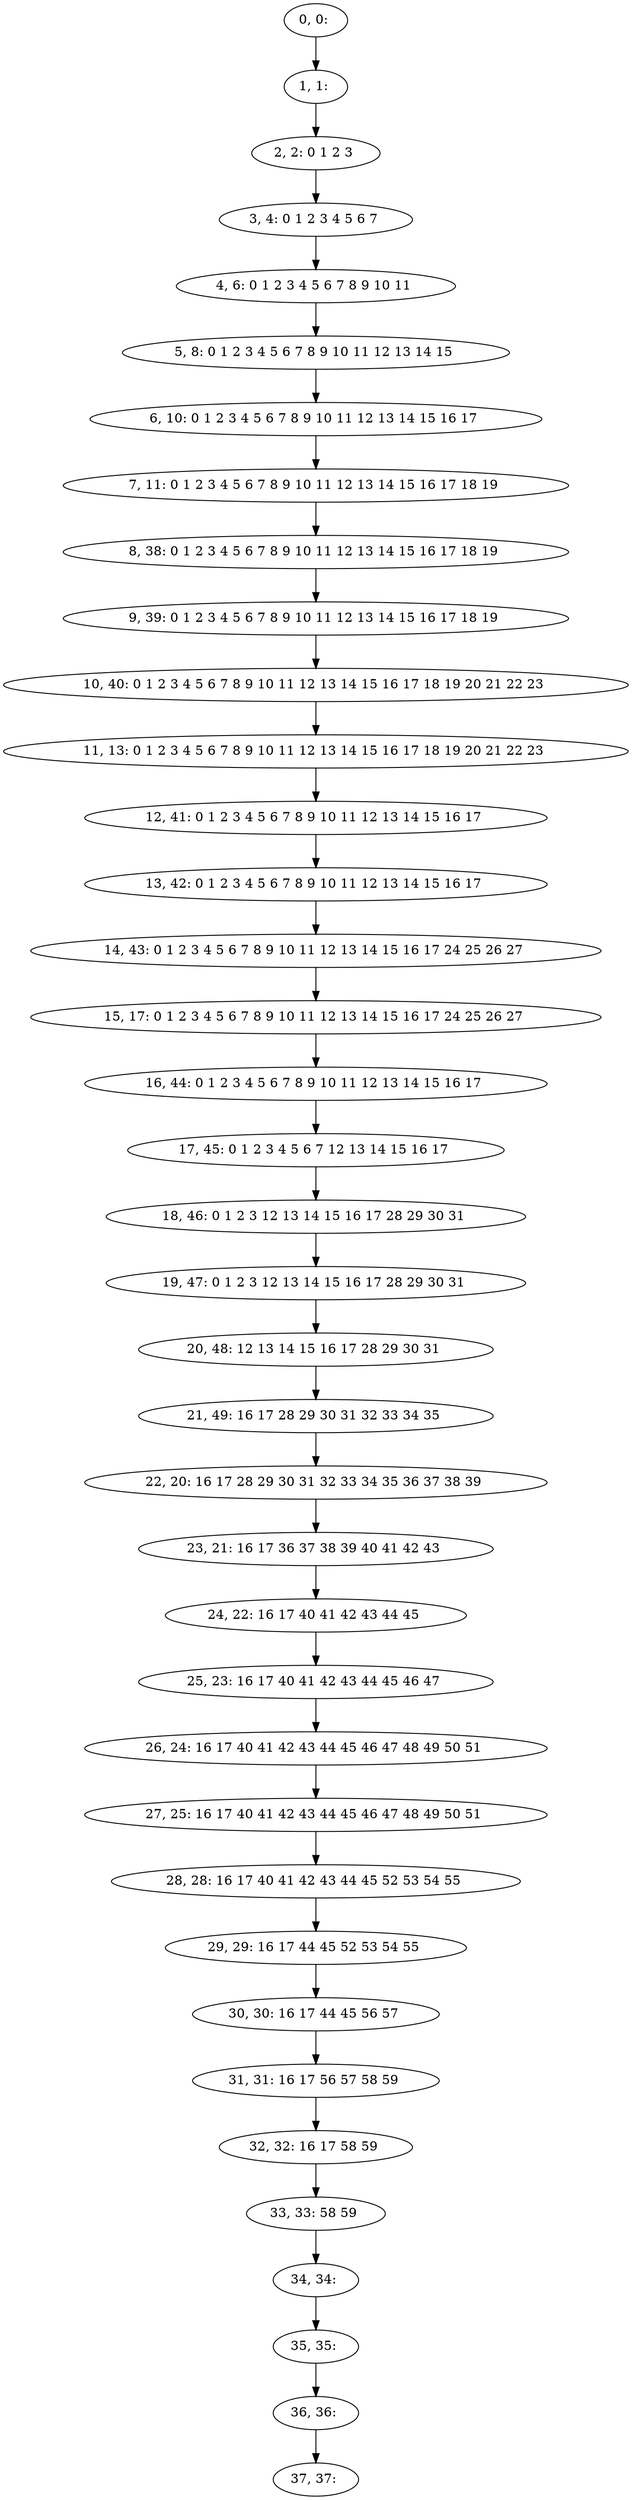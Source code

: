 digraph G {
0[label="0, 0: "];
1[label="1, 1: "];
2[label="2, 2: 0 1 2 3 "];
3[label="3, 4: 0 1 2 3 4 5 6 7 "];
4[label="4, 6: 0 1 2 3 4 5 6 7 8 9 10 11 "];
5[label="5, 8: 0 1 2 3 4 5 6 7 8 9 10 11 12 13 14 15 "];
6[label="6, 10: 0 1 2 3 4 5 6 7 8 9 10 11 12 13 14 15 16 17 "];
7[label="7, 11: 0 1 2 3 4 5 6 7 8 9 10 11 12 13 14 15 16 17 18 19 "];
8[label="8, 38: 0 1 2 3 4 5 6 7 8 9 10 11 12 13 14 15 16 17 18 19 "];
9[label="9, 39: 0 1 2 3 4 5 6 7 8 9 10 11 12 13 14 15 16 17 18 19 "];
10[label="10, 40: 0 1 2 3 4 5 6 7 8 9 10 11 12 13 14 15 16 17 18 19 20 21 22 23 "];
11[label="11, 13: 0 1 2 3 4 5 6 7 8 9 10 11 12 13 14 15 16 17 18 19 20 21 22 23 "];
12[label="12, 41: 0 1 2 3 4 5 6 7 8 9 10 11 12 13 14 15 16 17 "];
13[label="13, 42: 0 1 2 3 4 5 6 7 8 9 10 11 12 13 14 15 16 17 "];
14[label="14, 43: 0 1 2 3 4 5 6 7 8 9 10 11 12 13 14 15 16 17 24 25 26 27 "];
15[label="15, 17: 0 1 2 3 4 5 6 7 8 9 10 11 12 13 14 15 16 17 24 25 26 27 "];
16[label="16, 44: 0 1 2 3 4 5 6 7 8 9 10 11 12 13 14 15 16 17 "];
17[label="17, 45: 0 1 2 3 4 5 6 7 12 13 14 15 16 17 "];
18[label="18, 46: 0 1 2 3 12 13 14 15 16 17 28 29 30 31 "];
19[label="19, 47: 0 1 2 3 12 13 14 15 16 17 28 29 30 31 "];
20[label="20, 48: 12 13 14 15 16 17 28 29 30 31 "];
21[label="21, 49: 16 17 28 29 30 31 32 33 34 35 "];
22[label="22, 20: 16 17 28 29 30 31 32 33 34 35 36 37 38 39 "];
23[label="23, 21: 16 17 36 37 38 39 40 41 42 43 "];
24[label="24, 22: 16 17 40 41 42 43 44 45 "];
25[label="25, 23: 16 17 40 41 42 43 44 45 46 47 "];
26[label="26, 24: 16 17 40 41 42 43 44 45 46 47 48 49 50 51 "];
27[label="27, 25: 16 17 40 41 42 43 44 45 46 47 48 49 50 51 "];
28[label="28, 28: 16 17 40 41 42 43 44 45 52 53 54 55 "];
29[label="29, 29: 16 17 44 45 52 53 54 55 "];
30[label="30, 30: 16 17 44 45 56 57 "];
31[label="31, 31: 16 17 56 57 58 59 "];
32[label="32, 32: 16 17 58 59 "];
33[label="33, 33: 58 59 "];
34[label="34, 34: "];
35[label="35, 35: "];
36[label="36, 36: "];
37[label="37, 37: "];
0->1 ;
1->2 ;
2->3 ;
3->4 ;
4->5 ;
5->6 ;
6->7 ;
7->8 ;
8->9 ;
9->10 ;
10->11 ;
11->12 ;
12->13 ;
13->14 ;
14->15 ;
15->16 ;
16->17 ;
17->18 ;
18->19 ;
19->20 ;
20->21 ;
21->22 ;
22->23 ;
23->24 ;
24->25 ;
25->26 ;
26->27 ;
27->28 ;
28->29 ;
29->30 ;
30->31 ;
31->32 ;
32->33 ;
33->34 ;
34->35 ;
35->36 ;
36->37 ;
}
